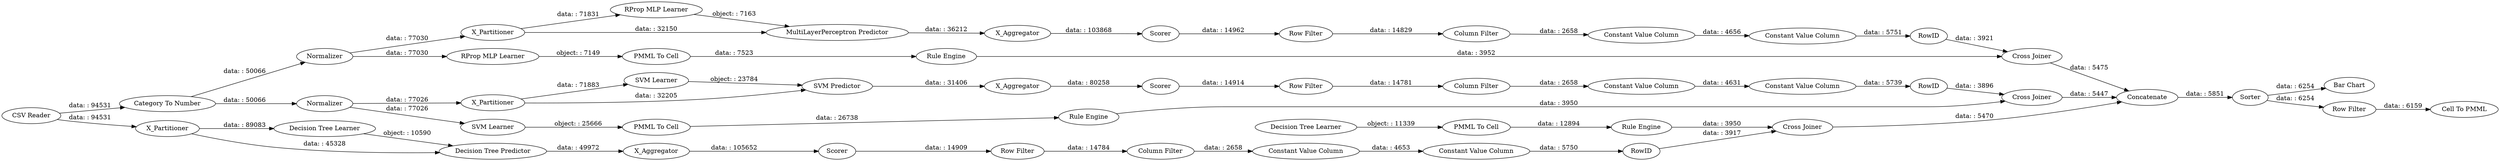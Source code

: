 digraph {
	"-1543009497395952098_9" [label="Row Filter"]
	"-1543009497395952098_290" [label="Constant Value Column"]
	"296922587631314287_33" [label="Decision Tree Learner"]
	"8243097444559404590_52" [label=Sorter]
	"296922587631314287_28" [label="PMML To Cell"]
	"-8870896288908722192_34" [label="PMML To Cell"]
	"-8233470857000452866_292" [label="Constant Value Column"]
	"-4073347546559694523_290" [label="Constant Value Column"]
	"1261610268735848505_31" [label="SVM Learner"]
	"7642940270112058506_31" [label="Decision Tree Learner"]
	"8243097444559404590_60" [label=Concatenate]
	"-9119072354179081687_31" [label="RProp MLP Learner"]
	"1261610268735848505_2" [label=X_Partitioner]
	"-9119072354179081687_32" [label="MultiLayerPerceptron Predictor"]
	"296922587631314287_34" [label="Rule Engine"]
	"-9119072354179081687_38" [label="Cross Joiner"]
	"-9119072354179081687_40" [label=Scorer]
	"-8233470857000452866_293" [label=RowID]
	"-4073347546559694523_293" [label=RowID]
	"1261610268735848505_39" [label="Cross Joiner"]
	"-9119072354179081687_2" [label=X_Partitioner]
	"7642940270112058506_38" [label="Cross Joiner"]
	"-4073347546559694523_294" [label="Column Filter"]
	"-8233470857000452866_294" [label="Column Filter"]
	"1261610268735848505_7" [label=X_Aggregator]
	"-1543009497395952098_292" [label="Constant Value Column"]
	"-8546833843436354181_22" [label="PMML To Cell"]
	"8243097444559404590_62" [label="CSV Reader"]
	"7642940270112058506_2" [label=X_Partitioner]
	"7642940270112058506_7" [label=X_Aggregator]
	"-8870896288908722192_33" [label="SVM Learner"]
	"-8546833843436354181_34" [label="Rule Engine"]
	"7642940270112058506_39" [label=Scorer]
	"1261610268735848505_40" [label=Normalizer]
	"-8233470857000452866_9" [label="Row Filter"]
	"-8546833843436354181_35" [label="RProp MLP Learner"]
	"1261610268735848505_32" [label="SVM Predictor"]
	"1261610268735848505_41" [label=Scorer]
	"-4073347546559694523_292" [label="Constant Value Column"]
	"8243097444559404590_59" [label="Bar Chart"]
	"-9119072354179081687_7" [label=X_Aggregator]
	"-8233470857000452866_290" [label="Constant Value Column"]
	"-1543009497395952098_294" [label="Column Filter"]
	"-8870896288908722192_35" [label="Rule Engine"]
	"-1543009497395952098_293" [label=RowID]
	"-4073347546559694523_9" [label="Row Filter"]
	"7642940270112058506_32" [label="Decision Tree Predictor"]
	"-9119072354179081687_39" [label=Normalizer]
	"8243097444559404590_58" [label="Category To Number"]
	"8243097444559404590_53" [label="Row Filter"]
	"8243097444559404590_54" [label="Cell To PMML"]
	"1261610268735848505_2" -> "1261610268735848505_32" [label="data: : 32205"]
	"-9119072354179081687_39" -> "-8546833843436354181_35" [label="data: : 77030"]
	"8243097444559404590_52" -> "8243097444559404590_53" [label="data: : 6254"]
	"-4073347546559694523_290" -> "-4073347546559694523_292" [label="data: : 4656"]
	"1261610268735848505_32" -> "1261610268735848505_7" [label="data: : 31406"]
	"8243097444559404590_52" -> "8243097444559404590_59" [label="data: : 6254"]
	"-8233470857000452866_294" -> "-8233470857000452866_290" [label="data: : 2658"]
	"7642940270112058506_38" -> "8243097444559404590_60" [label="data: : 5470"]
	"1261610268735848505_40" -> "-8870896288908722192_33" [label="data: : 77026"]
	"1261610268735848505_41" -> "-8233470857000452866_9" [label="data: : 14914"]
	"8243097444559404590_60" -> "8243097444559404590_52" [label="data: : 5851"]
	"296922587631314287_33" -> "296922587631314287_28" [label="object: : 11339"]
	"7642940270112058506_2" -> "7642940270112058506_32" [label="data: : 45328"]
	"-9119072354179081687_2" -> "-9119072354179081687_32" [label="data: : 32150"]
	"-8233470857000452866_9" -> "-8233470857000452866_294" [label="data: : 14781"]
	"-8870896288908722192_33" -> "-8870896288908722192_34" [label="object: : 25666"]
	"-9119072354179081687_40" -> "-4073347546559694523_9" [label="data: : 14962"]
	"-1543009497395952098_292" -> "-1543009497395952098_293" [label="data: : 5750"]
	"-1543009497395952098_9" -> "-1543009497395952098_294" [label="data: : 14784"]
	"-8546833843436354181_35" -> "-8546833843436354181_22" [label="object: : 7149"]
	"-9119072354179081687_38" -> "8243097444559404590_60" [label="data: : 5475"]
	"8243097444559404590_53" -> "8243097444559404590_54" [label="data: : 6159"]
	"7642940270112058506_7" -> "7642940270112058506_39" [label="data: : 105652"]
	"7642940270112058506_39" -> "-1543009497395952098_9" [label="data: : 14909"]
	"-9119072354179081687_31" -> "-9119072354179081687_32" [label="object: : 7163"]
	"-1543009497395952098_290" -> "-1543009497395952098_292" [label="data: : 4653"]
	"-8870896288908722192_35" -> "1261610268735848505_39" [label="data: : 3950"]
	"7642940270112058506_31" -> "7642940270112058506_32" [label="object: : 10590"]
	"-8233470857000452866_290" -> "-8233470857000452866_292" [label="data: : 4631"]
	"-8546833843436354181_22" -> "-8546833843436354181_34" [label="data: : 7523"]
	"-1543009497395952098_294" -> "-1543009497395952098_290" [label="data: : 2658"]
	"-9119072354179081687_32" -> "-9119072354179081687_7" [label="data: : 36212"]
	"8243097444559404590_62" -> "7642940270112058506_2" [label="data: : 94531"]
	"-4073347546559694523_293" -> "-9119072354179081687_38" [label="data: : 3921"]
	"1261610268735848505_40" -> "1261610268735848505_2" [label="data: : 77026"]
	"8243097444559404590_58" -> "1261610268735848505_40" [label="data: : 50066"]
	"-4073347546559694523_9" -> "-4073347546559694523_294" [label="data: : 14829"]
	"-4073347546559694523_292" -> "-4073347546559694523_293" [label="data: : 5751"]
	"-9119072354179081687_7" -> "-9119072354179081687_40" [label="data: : 103868"]
	"-9119072354179081687_2" -> "-9119072354179081687_31" [label="data: : 71831"]
	"7642940270112058506_2" -> "7642940270112058506_31" [label="data: : 89083"]
	"1261610268735848505_31" -> "1261610268735848505_32" [label="object: : 23784"]
	"296922587631314287_28" -> "296922587631314287_34" [label="data: : 12894"]
	"-1543009497395952098_293" -> "7642940270112058506_38" [label="data: : 3917"]
	"-8233470857000452866_293" -> "1261610268735848505_39" [label="data: : 3896"]
	"1261610268735848505_39" -> "8243097444559404590_60" [label="data: : 5447"]
	"8243097444559404590_62" -> "8243097444559404590_58" [label="data: : 94531"]
	"-8870896288908722192_34" -> "-8870896288908722192_35" [label="data: : 26738"]
	"7642940270112058506_32" -> "7642940270112058506_7" [label="data: : 49972"]
	"8243097444559404590_58" -> "-9119072354179081687_39" [label="data: : 50066"]
	"1261610268735848505_7" -> "1261610268735848505_41" [label="data: : 80258"]
	"-4073347546559694523_294" -> "-4073347546559694523_290" [label="data: : 2658"]
	"-8233470857000452866_292" -> "-8233470857000452866_293" [label="data: : 5739"]
	"1261610268735848505_2" -> "1261610268735848505_31" [label="data: : 71883"]
	"296922587631314287_34" -> "7642940270112058506_38" [label="data: : 3950"]
	"-9119072354179081687_39" -> "-9119072354179081687_2" [label="data: : 77030"]
	"-8546833843436354181_34" -> "-9119072354179081687_38" [label="data: : 3952"]
	rankdir=LR
}
